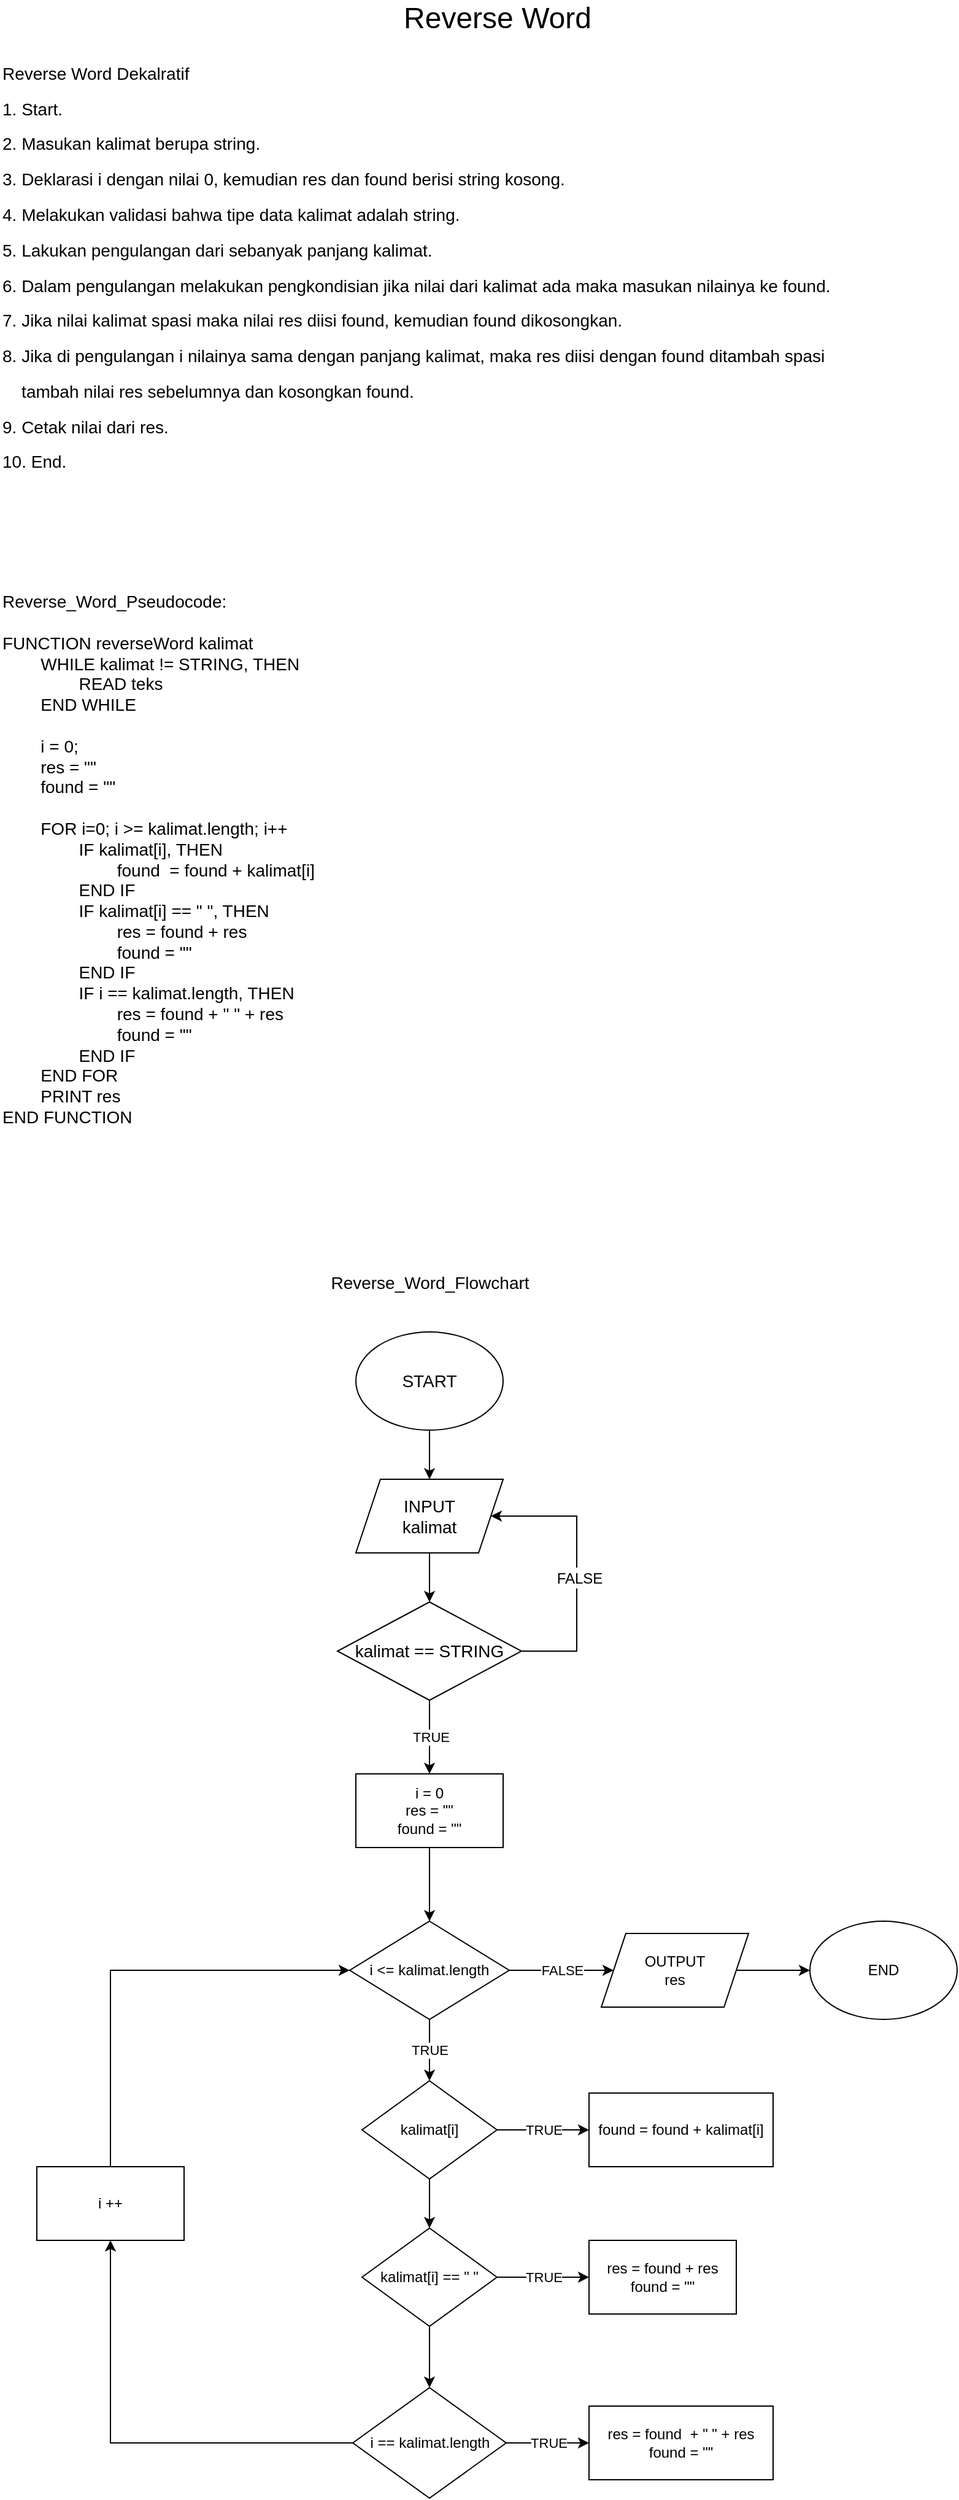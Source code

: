 <mxfile version="16.4.3" type="device"><diagram id="9LoNTkTJLsoj2byY6o0P" name="Page-1"><mxGraphModel dx="1008" dy="567" grid="1" gridSize="10" guides="1" tooltips="1" connect="1" arrows="1" fold="1" page="1" pageScale="1" pageWidth="850" pageHeight="1100" math="0" shadow="0"><root><mxCell id="0"/><mxCell id="1" parent="0"/><mxCell id="Xd3j-x6-aoM_gTvxSXb2-1" value="&lt;font style=&quot;font-size: 24px&quot;&gt;Reverse Word&lt;/font&gt;" style="text;html=1;align=center;verticalAlign=middle;resizable=0;points=[];autosize=1;strokeColor=none;fillColor=none;" parent="1" vertex="1"><mxGeometry x="350" y="10" width="170" height="20" as="geometry"/></mxCell><mxCell id="Xd3j-x6-aoM_gTvxSXb2-2" value="&lt;div&gt;&lt;span style=&quot;font-size: 14px&quot;&gt;Reverse Word Dekalratif&lt;/span&gt;&lt;/div&gt;&lt;div&gt;&lt;span style=&quot;font-size: 14px&quot;&gt;1. Start.&lt;/span&gt;&lt;/div&gt;&lt;div&gt;&lt;span style=&quot;font-size: 14px&quot;&gt;2. Masukan kalimat berupa string.&lt;/span&gt;&lt;/div&gt;&lt;div&gt;&lt;span style=&quot;font-size: 14px&quot;&gt;3. Deklarasi i dengan nilai 0, kemudian res dan found berisi string kosong.&lt;/span&gt;&lt;/div&gt;&lt;div&gt;&lt;span style=&quot;font-size: 14px&quot;&gt;4. Melakukan validasi bahwa tipe data kalimat adalah string.&lt;/span&gt;&lt;/div&gt;&lt;div&gt;&lt;span style=&quot;font-size: 14px&quot;&gt;5. Lakukan pengulangan dari sebanyak panjang kalimat.&lt;/span&gt;&lt;/div&gt;&lt;div&gt;&lt;span style=&quot;font-size: 14px&quot;&gt;6. Dalam pengulangan melakukan pengkondisian jika nilai dari kalimat ada maka masukan nilainya ke found.&lt;/span&gt;&lt;/div&gt;&lt;div&gt;&lt;span style=&quot;font-size: 14px&quot;&gt;7. Jika nilai kalimat spasi maka nilai res diisi found, kemudian found dikosongkan.&lt;/span&gt;&lt;/div&gt;&lt;div&gt;&lt;span style=&quot;font-size: 14px&quot;&gt;8. Jika di pengulangan i nilainya sama dengan panjang kalimat, maka res diisi dengan found ditambah spasi&amp;nbsp;&lt;/span&gt;&lt;/div&gt;&lt;div&gt;&lt;span style=&quot;font-size: 14px&quot;&gt;&amp;nbsp; &amp;nbsp; tambah nilai res sebelumnya dan kosongkan found.&lt;/span&gt;&lt;/div&gt;&lt;div&gt;&lt;span style=&quot;font-size: 14px&quot;&gt;9. Cetak nilai dari res.&lt;/span&gt;&lt;/div&gt;&lt;div&gt;&lt;span style=&quot;font-size: 14px&quot;&gt;10. End.&lt;/span&gt;&lt;/div&gt;" style="text;html=1;align=left;verticalAlign=middle;resizable=0;points=[];autosize=1;strokeColor=none;fillColor=none;fontSize=24;" parent="1" vertex="1"><mxGeometry x="30" y="20" width="690" height="400" as="geometry"/></mxCell><mxCell id="Xd3j-x6-aoM_gTvxSXb2-3" value="&lt;div&gt;&lt;span&gt;Reverse_Word_Pseudocode:&lt;/span&gt;&lt;/div&gt;&lt;div&gt;&lt;br&gt;&lt;/div&gt;&lt;div&gt;FUNCTION reverseWord kalimat&lt;/div&gt;&lt;div&gt;&lt;span style=&quot;white-space: pre&quot;&gt;&#9;&lt;/span&gt;WHILE kalimat != STRING, THEN&lt;/div&gt;&lt;div&gt;&lt;span&gt;&#9;&lt;/span&gt;&lt;span style=&quot;white-space: pre&quot;&gt;&#9;&lt;span style=&quot;white-space: pre&quot;&gt;&#9;&lt;/span&gt;&lt;/span&gt;READ teks&lt;br&gt;&lt;/div&gt;&lt;div&gt;&lt;span style=&quot;white-space: pre&quot;&gt;&#9;&lt;/span&gt;END WHILE&lt;/div&gt;&lt;div&gt;&lt;br&gt;&lt;/div&gt;&lt;div&gt;&lt;div&gt;&lt;span style=&quot;white-space: pre&quot;&gt;&#9;&lt;/span&gt;i = 0;&lt;/div&gt;&lt;div&gt;&lt;span style=&quot;white-space: pre&quot;&gt;&#9;&lt;/span&gt;res = &quot;&quot;&lt;/div&gt;&lt;div&gt;&lt;span style=&quot;white-space: pre&quot;&gt;&#9;&lt;/span&gt;found = &quot;&quot;&lt;/div&gt;&lt;/div&gt;&lt;div&gt;&lt;br&gt;&lt;/div&gt;&lt;div&gt;&lt;div&gt;&lt;span style=&quot;white-space: pre&quot;&gt;&#9;&lt;/span&gt;FOR i=0; i &amp;gt;= kalimat.length; i++&lt;/div&gt;&lt;div&gt;&lt;span&gt;&#9;&lt;/span&gt;&lt;span&gt;&#9;&lt;/span&gt;&lt;span style=&quot;white-space: pre&quot;&gt;&#9;&lt;span style=&quot;white-space: pre&quot;&gt;&#9;&lt;/span&gt;&lt;/span&gt;IF kalimat[i], THEN&amp;nbsp;&lt;/div&gt;&lt;div&gt;&lt;span&gt;&#9;&lt;/span&gt;&lt;span&gt;&#9;&lt;/span&gt;&lt;span style=&quot;white-space: pre&quot;&gt;&#9;&lt;span style=&quot;white-space: pre&quot;&gt;&#9;&lt;span style=&quot;white-space: pre&quot;&gt;&#9;&lt;/span&gt;&lt;/span&gt;&lt;/span&gt;found&amp;nbsp; = found + kalimat[i]&lt;/div&gt;&lt;div&gt;&lt;span style=&quot;white-space: pre&quot;&gt;&#9;&lt;/span&gt;&lt;span style=&quot;white-space: pre&quot;&gt;&#9;&lt;/span&gt;END IF&lt;br&gt;&lt;/div&gt;&lt;div&gt;&lt;span&gt;&#9;&lt;/span&gt;&lt;span style=&quot;white-space: pre&quot;&gt;&lt;span style=&quot;white-space: pre&quot;&gt;&#9;&lt;/span&gt;&#9;&lt;/span&gt;IF kalimat[i] == &quot; &quot;, THEN&amp;nbsp;&lt;/div&gt;&lt;div&gt;&lt;span&gt;&#9;&lt;/span&gt;&lt;span&gt;&#9;&lt;/span&gt;&lt;span style=&quot;white-space: pre&quot;&gt;&#9;&lt;span style=&quot;white-space: pre&quot;&gt;&#9;&lt;/span&gt;&lt;span style=&quot;white-space: pre&quot;&gt;&#9;&lt;/span&gt;&lt;/span&gt;res = found + res&lt;/div&gt;&lt;div&gt;&lt;span&gt;&#9;&lt;/span&gt;&lt;span&gt;&#9;&lt;/span&gt;&lt;span style=&quot;white-space: pre&quot;&gt;&#9;&lt;/span&gt;&lt;span style=&quot;white-space: pre&quot;&gt;&#9;&lt;span style=&quot;white-space: pre&quot;&gt;&#9;&lt;/span&gt;&lt;/span&gt;found = &quot;&quot;&lt;/div&gt;&lt;div&gt;&lt;span style=&quot;white-space: pre&quot;&gt;&#9;&lt;/span&gt;&lt;span style=&quot;white-space: pre&quot;&gt;&#9;&lt;/span&gt;END IF&lt;br&gt;&lt;/div&gt;&lt;div&gt;&lt;span&gt;&#9;&lt;/span&gt;&lt;span style=&quot;white-space: pre&quot;&gt;&lt;span style=&quot;white-space: pre&quot;&gt;&#9;&lt;/span&gt;&#9;&lt;/span&gt;IF i == kalimat.length, THEN&lt;/div&gt;&lt;div&gt;&lt;span&gt;&#9;&lt;span&gt;&#9;&lt;/span&gt;&lt;/span&gt;&lt;span style=&quot;white-space: pre&quot;&gt;&#9;&lt;span style=&quot;white-space: pre&quot;&gt;&#9;&lt;/span&gt;&lt;span style=&quot;white-space: pre&quot;&gt;&#9;&lt;/span&gt;&lt;/span&gt;res = found + &quot; &quot; + res&lt;/div&gt;&lt;div&gt;&lt;span&gt;&#9;&lt;span&gt;&#9;&lt;/span&gt;&lt;/span&gt;&lt;span style=&quot;white-space: pre&quot;&gt;&#9;&lt;span style=&quot;white-space: pre&quot;&gt;&#9;&lt;span style=&quot;white-space: pre&quot;&gt;&#9;&lt;/span&gt;&lt;/span&gt;&lt;/span&gt;found = &quot;&quot;&lt;/div&gt;&lt;div&gt;&lt;span&gt;&#9;&lt;/span&gt;&lt;span style=&quot;white-space: pre&quot;&gt;&lt;span style=&quot;white-space: pre&quot;&gt;&#9;&lt;/span&gt;&#9;&lt;/span&gt;END IF&lt;/div&gt;&lt;div&gt;&lt;span style=&quot;white-space: pre&quot;&gt;&#9;&lt;/span&gt;END FOR&lt;br&gt;&lt;/div&gt;&lt;div&gt;&lt;span style=&quot;white-space: pre&quot;&gt;&#9;&lt;/span&gt;PRINT res&lt;/div&gt;&lt;/div&gt;&lt;div&gt;END FUNCTION&lt;/div&gt;" style="text;html=1;align=left;verticalAlign=middle;resizable=0;points=[];autosize=1;strokeColor=none;fillColor=none;fontSize=14;" parent="1" vertex="1"><mxGeometry x="30" y="480" width="270" height="450" as="geometry"/></mxCell><mxCell id="Xd3j-x6-aoM_gTvxSXb2-7" value="" style="edgeStyle=orthogonalEdgeStyle;rounded=0;orthogonalLoop=1;jettySize=auto;html=1;fontSize=14;" parent="1" source="Xd3j-x6-aoM_gTvxSXb2-4" target="Xd3j-x6-aoM_gTvxSXb2-6" edge="1"><mxGeometry relative="1" as="geometry"/></mxCell><mxCell id="Xd3j-x6-aoM_gTvxSXb2-4" value="START" style="ellipse;whiteSpace=wrap;html=1;fontSize=14;" parent="1" vertex="1"><mxGeometry x="320" y="1090" width="120" height="80" as="geometry"/></mxCell><mxCell id="Xd3j-x6-aoM_gTvxSXb2-5" value="Reverse_Word_Flowchart" style="text;html=1;align=center;verticalAlign=middle;resizable=0;points=[];autosize=1;strokeColor=none;fillColor=none;fontSize=14;" parent="1" vertex="1"><mxGeometry x="290" y="1040" width="180" height="20" as="geometry"/></mxCell><mxCell id="Xd3j-x6-aoM_gTvxSXb2-9" value="" style="edgeStyle=orthogonalEdgeStyle;rounded=0;orthogonalLoop=1;jettySize=auto;html=1;fontSize=14;" parent="1" source="Xd3j-x6-aoM_gTvxSXb2-6" target="Xd3j-x6-aoM_gTvxSXb2-8" edge="1"><mxGeometry relative="1" as="geometry"/></mxCell><mxCell id="Xd3j-x6-aoM_gTvxSXb2-6" value="INPUT&lt;br&gt;kalimat" style="shape=parallelogram;perimeter=parallelogramPerimeter;whiteSpace=wrap;html=1;fixedSize=1;fontSize=14;" parent="1" vertex="1"><mxGeometry x="320" y="1210" width="120" height="60" as="geometry"/></mxCell><mxCell id="ikaqKtVaUinBZSWZFgay-2" value="TRUE" style="edgeStyle=orthogonalEdgeStyle;rounded=0;orthogonalLoop=1;jettySize=auto;html=1;" parent="1" source="Xd3j-x6-aoM_gTvxSXb2-8" edge="1"><mxGeometry relative="1" as="geometry"><mxPoint x="380" y="1450" as="targetPoint"/></mxGeometry></mxCell><mxCell id="Xd3j-x6-aoM_gTvxSXb2-8" value="kalimat == STRING" style="rhombus;whiteSpace=wrap;html=1;fontSize=14;" parent="1" vertex="1"><mxGeometry x="305" y="1310" width="150" height="80" as="geometry"/></mxCell><mxCell id="Xd3j-x6-aoM_gTvxSXb2-10" value="" style="endArrow=classic;html=1;rounded=0;fontSize=14;entryX=1;entryY=0.5;entryDx=0;entryDy=0;exitX=1;exitY=0.5;exitDx=0;exitDy=0;" parent="1" source="Xd3j-x6-aoM_gTvxSXb2-8" target="Xd3j-x6-aoM_gTvxSXb2-6" edge="1"><mxGeometry width="50" height="50" relative="1" as="geometry"><mxPoint x="370" y="1330" as="sourcePoint"/><mxPoint x="420" y="1280" as="targetPoint"/><Array as="points"><mxPoint x="500" y="1350"/><mxPoint x="500" y="1240"/></Array></mxGeometry></mxCell><mxCell id="Xd3j-x6-aoM_gTvxSXb2-11" value="&lt;font style=&quot;font-size: 12px&quot;&gt;FALSE&lt;/font&gt;" style="edgeLabel;html=1;align=center;verticalAlign=middle;resizable=0;points=[];fontSize=14;" parent="Xd3j-x6-aoM_gTvxSXb2-10" vertex="1" connectable="0"><mxGeometry x="0.092" y="-2" relative="1" as="geometry"><mxPoint y="18" as="offset"/></mxGeometry></mxCell><mxCell id="Xd3j-x6-aoM_gTvxSXb2-23" value="" style="edgeStyle=orthogonalEdgeStyle;rounded=0;orthogonalLoop=1;jettySize=auto;html=1;fontSize=14;" parent="1" edge="1"><mxGeometry relative="1" as="geometry"><mxPoint x="390" y="1800" as="sourcePoint"/></mxGeometry></mxCell><mxCell id="Xd3j-x6-aoM_gTvxSXb2-25" value="" style="edgeStyle=orthogonalEdgeStyle;rounded=0;orthogonalLoop=1;jettySize=auto;html=1;fontSize=14;" parent="1" edge="1"><mxGeometry relative="1" as="geometry"><mxPoint x="390" y="1920" as="sourcePoint"/></mxGeometry></mxCell><mxCell id="ikaqKtVaUinBZSWZFgay-13" value="" style="edgeStyle=orthogonalEdgeStyle;rounded=0;orthogonalLoop=1;jettySize=auto;html=1;" parent="1" edge="1"><mxGeometry relative="1" as="geometry"><mxPoint x="390" y="1790" as="sourcePoint"/></mxGeometry></mxCell><mxCell id="NWjOgrYm6CTd8_aw3zwI-5" value="" style="edgeStyle=orthogonalEdgeStyle;rounded=0;orthogonalLoop=1;jettySize=auto;html=1;" parent="1" source="NWjOgrYm6CTd8_aw3zwI-3" target="NWjOgrYm6CTd8_aw3zwI-4" edge="1"><mxGeometry relative="1" as="geometry"/></mxCell><mxCell id="NWjOgrYm6CTd8_aw3zwI-3" value="i = 0&lt;br&gt;res = &quot;&quot;&lt;br&gt;found = &quot;&quot;" style="rounded=0;whiteSpace=wrap;html=1;" parent="1" vertex="1"><mxGeometry x="320" y="1450" width="120" height="60" as="geometry"/></mxCell><mxCell id="NWjOgrYm6CTd8_aw3zwI-7" value="TRUE" style="edgeStyle=orthogonalEdgeStyle;rounded=0;orthogonalLoop=1;jettySize=auto;html=1;" parent="1" source="NWjOgrYm6CTd8_aw3zwI-4" target="NWjOgrYm6CTd8_aw3zwI-6" edge="1"><mxGeometry relative="1" as="geometry"/></mxCell><mxCell id="NWjOgrYm6CTd8_aw3zwI-22" value="FALSE" style="edgeStyle=orthogonalEdgeStyle;rounded=0;orthogonalLoop=1;jettySize=auto;html=1;" parent="1" source="NWjOgrYm6CTd8_aw3zwI-4" target="NWjOgrYm6CTd8_aw3zwI-21" edge="1"><mxGeometry relative="1" as="geometry"/></mxCell><mxCell id="NWjOgrYm6CTd8_aw3zwI-4" value="i &amp;lt;= kalimat.length" style="rhombus;whiteSpace=wrap;html=1;" parent="1" vertex="1"><mxGeometry x="315" y="1570" width="130" height="80" as="geometry"/></mxCell><mxCell id="NWjOgrYm6CTd8_aw3zwI-9" value="TRUE" style="edgeStyle=orthogonalEdgeStyle;rounded=0;orthogonalLoop=1;jettySize=auto;html=1;" parent="1" source="NWjOgrYm6CTd8_aw3zwI-6" target="NWjOgrYm6CTd8_aw3zwI-8" edge="1"><mxGeometry relative="1" as="geometry"/></mxCell><mxCell id="n9Ye-zEandJxwkY3Bggt-1" value="" style="edgeStyle=orthogonalEdgeStyle;rounded=0;orthogonalLoop=1;jettySize=auto;html=1;" parent="1" source="NWjOgrYm6CTd8_aw3zwI-6" target="NWjOgrYm6CTd8_aw3zwI-10" edge="1"><mxGeometry relative="1" as="geometry"/></mxCell><mxCell id="NWjOgrYm6CTd8_aw3zwI-6" value="kalimat[i]" style="rhombus;whiteSpace=wrap;html=1;" parent="1" vertex="1"><mxGeometry x="325" y="1700" width="110" height="80" as="geometry"/></mxCell><mxCell id="NWjOgrYm6CTd8_aw3zwI-8" value="found = found + kalimat[i]" style="rounded=0;whiteSpace=wrap;html=1;" parent="1" vertex="1"><mxGeometry x="510" y="1710" width="150" height="60" as="geometry"/></mxCell><mxCell id="NWjOgrYm6CTd8_aw3zwI-13" value="TRUE" style="edgeStyle=orthogonalEdgeStyle;rounded=0;orthogonalLoop=1;jettySize=auto;html=1;" parent="1" source="NWjOgrYm6CTd8_aw3zwI-10" target="NWjOgrYm6CTd8_aw3zwI-12" edge="1"><mxGeometry relative="1" as="geometry"/></mxCell><mxCell id="n9Ye-zEandJxwkY3Bggt-2" value="" style="edgeStyle=orthogonalEdgeStyle;rounded=0;orthogonalLoop=1;jettySize=auto;html=1;" parent="1" source="NWjOgrYm6CTd8_aw3zwI-10" target="NWjOgrYm6CTd8_aw3zwI-14" edge="1"><mxGeometry relative="1" as="geometry"/></mxCell><mxCell id="NWjOgrYm6CTd8_aw3zwI-10" value="kalimat[i] == &quot; &quot;" style="rhombus;whiteSpace=wrap;html=1;" parent="1" vertex="1"><mxGeometry x="325" y="1820" width="110" height="80" as="geometry"/></mxCell><mxCell id="NWjOgrYm6CTd8_aw3zwI-12" value="res = found + res&lt;br&gt;found = &quot;&quot;" style="rounded=0;whiteSpace=wrap;html=1;" parent="1" vertex="1"><mxGeometry x="510" y="1830" width="120" height="60" as="geometry"/></mxCell><mxCell id="NWjOgrYm6CTd8_aw3zwI-17" value="TRUE" style="edgeStyle=orthogonalEdgeStyle;rounded=0;orthogonalLoop=1;jettySize=auto;html=1;" parent="1" source="NWjOgrYm6CTd8_aw3zwI-14" target="NWjOgrYm6CTd8_aw3zwI-16" edge="1"><mxGeometry relative="1" as="geometry"/></mxCell><mxCell id="NWjOgrYm6CTd8_aw3zwI-19" style="edgeStyle=orthogonalEdgeStyle;rounded=0;orthogonalLoop=1;jettySize=auto;html=1;entryX=0.5;entryY=1;entryDx=0;entryDy=0;" parent="1" source="NWjOgrYm6CTd8_aw3zwI-14" target="NWjOgrYm6CTd8_aw3zwI-18" edge="1"><mxGeometry relative="1" as="geometry"/></mxCell><mxCell id="NWjOgrYm6CTd8_aw3zwI-14" value="i == kalimat.length" style="rhombus;whiteSpace=wrap;html=1;" parent="1" vertex="1"><mxGeometry x="317.5" y="1950" width="125" height="90" as="geometry"/></mxCell><mxCell id="NWjOgrYm6CTd8_aw3zwI-16" value="res = found&amp;nbsp; + &quot; &quot; + res&lt;br&gt;found = &quot;&quot;" style="rounded=0;whiteSpace=wrap;html=1;" parent="1" vertex="1"><mxGeometry x="510" y="1965" width="150" height="60" as="geometry"/></mxCell><mxCell id="NWjOgrYm6CTd8_aw3zwI-20" style="edgeStyle=orthogonalEdgeStyle;rounded=0;orthogonalLoop=1;jettySize=auto;html=1;entryX=0;entryY=0.5;entryDx=0;entryDy=0;" parent="1" source="NWjOgrYm6CTd8_aw3zwI-18" target="NWjOgrYm6CTd8_aw3zwI-4" edge="1"><mxGeometry relative="1" as="geometry"><Array as="points"><mxPoint x="120" y="1610"/></Array></mxGeometry></mxCell><mxCell id="NWjOgrYm6CTd8_aw3zwI-18" value="i ++" style="rounded=0;whiteSpace=wrap;html=1;" parent="1" vertex="1"><mxGeometry x="60" y="1770" width="120" height="60" as="geometry"/></mxCell><mxCell id="NWjOgrYm6CTd8_aw3zwI-24" value="" style="edgeStyle=orthogonalEdgeStyle;rounded=0;orthogonalLoop=1;jettySize=auto;html=1;" parent="1" source="NWjOgrYm6CTd8_aw3zwI-21" target="NWjOgrYm6CTd8_aw3zwI-23" edge="1"><mxGeometry relative="1" as="geometry"/></mxCell><mxCell id="NWjOgrYm6CTd8_aw3zwI-21" value="OUTPUT&lt;br&gt;res" style="shape=parallelogram;perimeter=parallelogramPerimeter;whiteSpace=wrap;html=1;fixedSize=1;" parent="1" vertex="1"><mxGeometry x="520" y="1580" width="120" height="60" as="geometry"/></mxCell><mxCell id="NWjOgrYm6CTd8_aw3zwI-23" value="END" style="ellipse;whiteSpace=wrap;html=1;" parent="1" vertex="1"><mxGeometry x="690" y="1570" width="120" height="80" as="geometry"/></mxCell></root></mxGraphModel></diagram></mxfile>